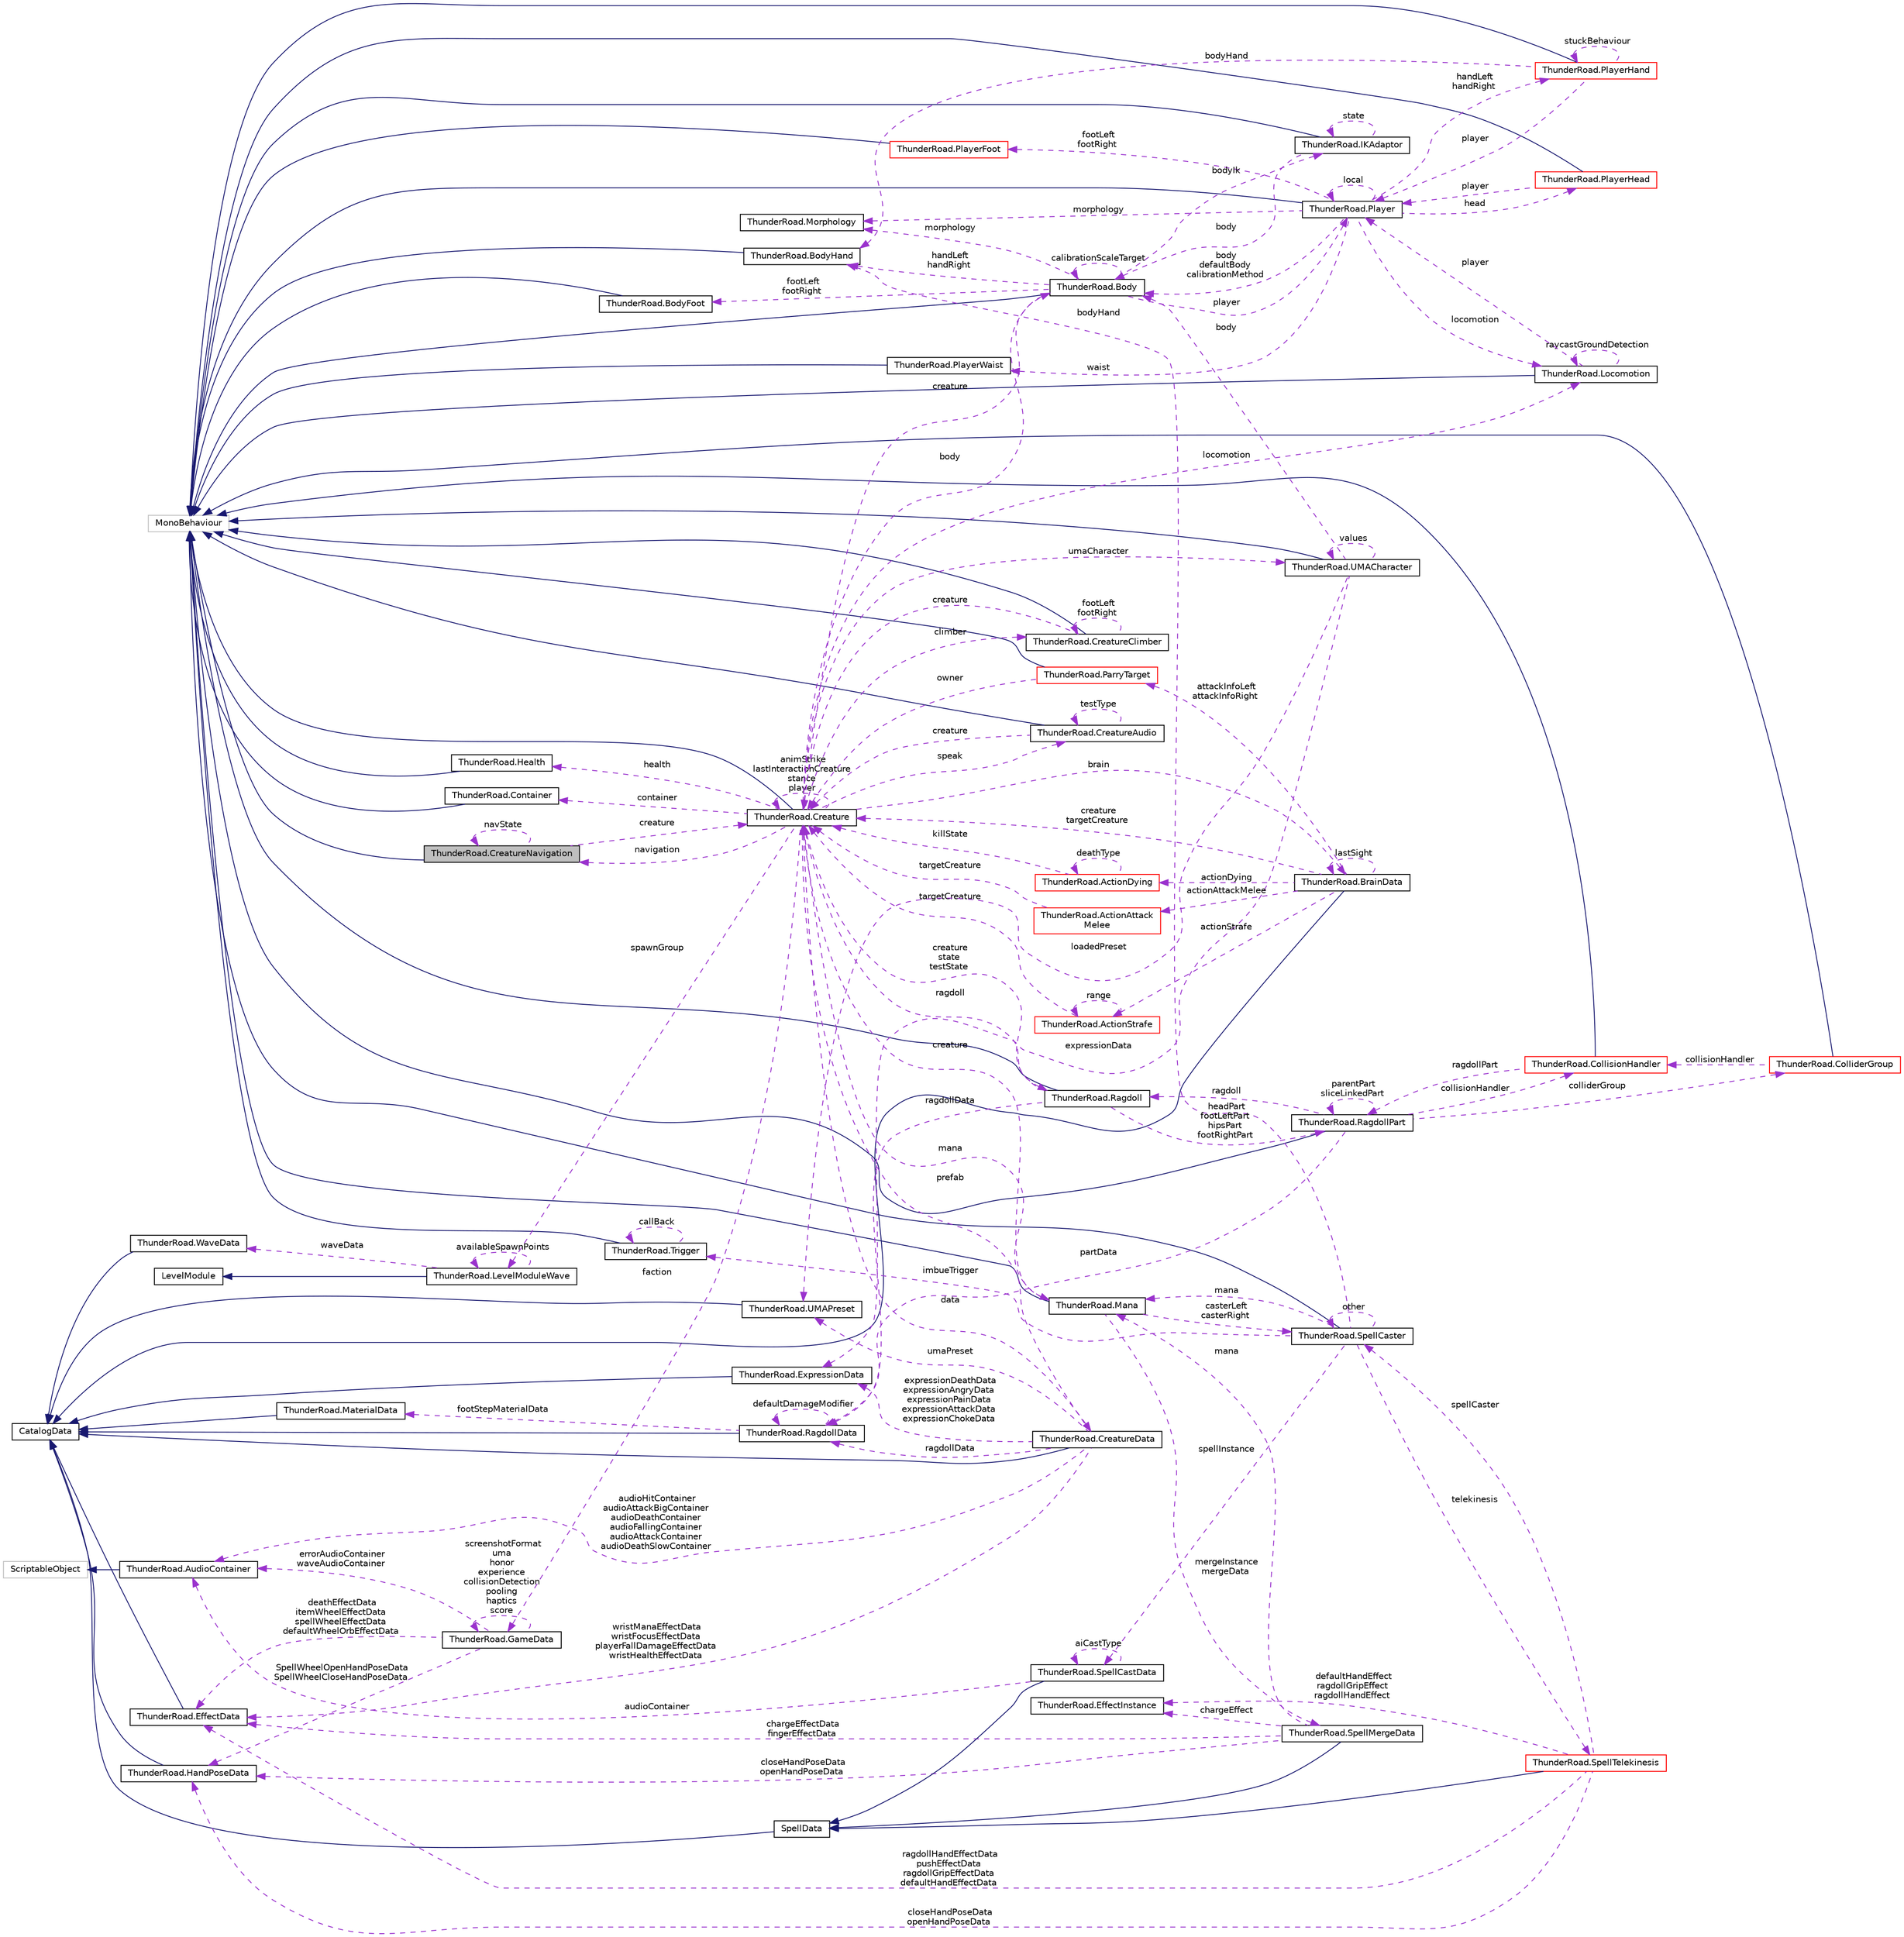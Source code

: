 digraph "ThunderRoad.CreatureNavigation"
{
 // LATEX_PDF_SIZE
  edge [fontname="Helvetica",fontsize="10",labelfontname="Helvetica",labelfontsize="10"];
  node [fontname="Helvetica",fontsize="10",shape=record];
  rankdir="LR";
  Node1 [label="ThunderRoad.CreatureNavigation",height=0.2,width=0.4,color="black", fillcolor="grey75", style="filled", fontcolor="black",tooltip="Class CreatureNavigation. Implements the UnityEngine.MonoBehaviour"];
  Node2 -> Node1 [dir="back",color="midnightblue",fontsize="10",style="solid",fontname="Helvetica"];
  Node2 [label="MonoBehaviour",height=0.2,width=0.4,color="grey75", fillcolor="white", style="filled",tooltip=" "];
  Node3 -> Node1 [dir="back",color="darkorchid3",fontsize="10",style="dashed",label=" creature" ,fontname="Helvetica"];
  Node3 [label="ThunderRoad.Creature",height=0.2,width=0.4,color="black", fillcolor="white", style="filled",URL="$class_thunder_road_1_1_creature.html",tooltip="Class Creature. Implements the UnityEngine.MonoBehaviour"];
  Node2 -> Node3 [dir="back",color="midnightblue",fontsize="10",style="solid",fontname="Helvetica"];
  Node4 -> Node3 [dir="back",color="darkorchid3",fontsize="10",style="dashed",label=" climber" ,fontname="Helvetica"];
  Node4 [label="ThunderRoad.CreatureClimber",height=0.2,width=0.4,color="black", fillcolor="white", style="filled",URL="$class_thunder_road_1_1_creature_climber.html",tooltip="Class CreatureClimber. Implements the UnityEngine.MonoBehaviour"];
  Node2 -> Node4 [dir="back",color="midnightblue",fontsize="10",style="solid",fontname="Helvetica"];
  Node4 -> Node4 [dir="back",color="darkorchid3",fontsize="10",style="dashed",label=" footLeft\nfootRight" ,fontname="Helvetica"];
  Node3 -> Node4 [dir="back",color="darkorchid3",fontsize="10",style="dashed",label=" creature" ,fontname="Helvetica"];
  Node5 -> Node3 [dir="back",color="darkorchid3",fontsize="10",style="dashed",label=" health" ,fontname="Helvetica"];
  Node5 [label="ThunderRoad.Health",height=0.2,width=0.4,color="black", fillcolor="white", style="filled",URL="$class_thunder_road_1_1_health.html",tooltip="Class Health. Implements the UnityEngine.MonoBehaviour"];
  Node2 -> Node5 [dir="back",color="midnightblue",fontsize="10",style="solid",fontname="Helvetica"];
  Node6 -> Node3 [dir="back",color="darkorchid3",fontsize="10",style="dashed",label=" faction" ,fontname="Helvetica"];
  Node6 [label="ThunderRoad.GameData",height=0.2,width=0.4,color="black", fillcolor="white", style="filled",URL="$class_thunder_road_1_1_game_data.html",tooltip="Class GameData."];
  Node6 -> Node6 [dir="back",color="darkorchid3",fontsize="10",style="dashed",label=" screenshotFormat\numa\nhonor\nexperience\ncollisionDetection\npooling\nhaptics\nscore" ,fontname="Helvetica"];
  Node7 -> Node6 [dir="back",color="darkorchid3",fontsize="10",style="dashed",label=" deathEffectData\nitemWheelEffectData\nspellWheelEffectData\ndefaultWheelOrbEffectData" ,fontname="Helvetica"];
  Node7 [label="ThunderRoad.EffectData",height=0.2,width=0.4,color="black", fillcolor="white", style="filled",URL="$class_thunder_road_1_1_effect_data.html",tooltip="Class EffectData. Implements the ThunderRoad.CatalogData"];
  Node8 -> Node7 [dir="back",color="midnightblue",fontsize="10",style="solid",fontname="Helvetica"];
  Node8 [label="CatalogData",height=0.2,width=0.4,color="black", fillcolor="white", style="filled",URL="$class_thunder_road_1_1_catalog_data.html",tooltip="Class CatalogData."];
  Node9 -> Node6 [dir="back",color="darkorchid3",fontsize="10",style="dashed",label=" SpellWheelOpenHandPoseData\nSpellWheelCloseHandPoseData" ,fontname="Helvetica"];
  Node9 [label="ThunderRoad.HandPoseData",height=0.2,width=0.4,color="black", fillcolor="white", style="filled",URL="$class_thunder_road_1_1_hand_pose_data.html",tooltip="Class HandPoseData. Implements the ThunderRoad.CatalogData"];
  Node8 -> Node9 [dir="back",color="midnightblue",fontsize="10",style="solid",fontname="Helvetica"];
  Node10 -> Node6 [dir="back",color="darkorchid3",fontsize="10",style="dashed",label=" errorAudioContainer\nwaveAudioContainer" ,fontname="Helvetica"];
  Node10 [label="ThunderRoad.AudioContainer",height=0.2,width=0.4,color="black", fillcolor="white", style="filled",URL="$class_thunder_road_1_1_audio_container.html",tooltip="Class AudioContainer. Implements the UnityEngine.ScriptableObject"];
  Node11 -> Node10 [dir="back",color="midnightblue",fontsize="10",style="solid",fontname="Helvetica"];
  Node11 [label="ScriptableObject",height=0.2,width=0.4,color="grey75", fillcolor="white", style="filled",tooltip=" "];
  Node12 -> Node3 [dir="back",color="darkorchid3",fontsize="10",style="dashed",label=" spawnGroup" ,fontname="Helvetica"];
  Node12 [label="ThunderRoad.LevelModuleWave",height=0.2,width=0.4,color="black", fillcolor="white", style="filled",URL="$class_thunder_road_1_1_level_module_wave.html",tooltip="Class LevelModuleWave. Implements the ThunderRoad.LevelModule"];
  Node13 -> Node12 [dir="back",color="midnightblue",fontsize="10",style="solid",fontname="Helvetica"];
  Node13 [label="LevelModule",height=0.2,width=0.4,color="black", fillcolor="white", style="filled",URL="$class_thunder_road_1_1_level_module.html",tooltip="Class LevelModule."];
  Node12 -> Node12 [dir="back",color="darkorchid3",fontsize="10",style="dashed",label=" availableSpawnPoints" ,fontname="Helvetica"];
  Node14 -> Node12 [dir="back",color="darkorchid3",fontsize="10",style="dashed",label=" waveData" ,fontname="Helvetica"];
  Node14 [label="ThunderRoad.WaveData",height=0.2,width=0.4,color="black", fillcolor="white", style="filled",URL="$class_thunder_road_1_1_wave_data.html",tooltip="Class WaveData. Implements the ThunderRoad.CatalogData"];
  Node8 -> Node14 [dir="back",color="midnightblue",fontsize="10",style="solid",fontname="Helvetica"];
  Node15 -> Node3 [dir="back",color="darkorchid3",fontsize="10",style="dashed",label=" data" ,fontname="Helvetica"];
  Node15 [label="ThunderRoad.CreatureData",height=0.2,width=0.4,color="black", fillcolor="white", style="filled",URL="$class_thunder_road_1_1_creature_data.html",tooltip="Class CreatureData. Implements the ThunderRoad.CatalogData"];
  Node8 -> Node15 [dir="back",color="midnightblue",fontsize="10",style="solid",fontname="Helvetica"];
  Node16 -> Node15 [dir="back",color="darkorchid3",fontsize="10",style="dashed",label=" ragdollData" ,fontname="Helvetica"];
  Node16 [label="ThunderRoad.RagdollData",height=0.2,width=0.4,color="black", fillcolor="white", style="filled",URL="$class_thunder_road_1_1_ragdoll_data.html",tooltip="Class RagdollData. Implements the ThunderRoad.CatalogData"];
  Node8 -> Node16 [dir="back",color="midnightblue",fontsize="10",style="solid",fontname="Helvetica"];
  Node17 -> Node16 [dir="back",color="darkorchid3",fontsize="10",style="dashed",label=" footStepMaterialData" ,fontname="Helvetica"];
  Node17 [label="ThunderRoad.MaterialData",height=0.2,width=0.4,color="black", fillcolor="white", style="filled",URL="$class_thunder_road_1_1_material_data.html",tooltip="Class MaterialData. Implements the ThunderRoad.CatalogData"];
  Node8 -> Node17 [dir="back",color="midnightblue",fontsize="10",style="solid",fontname="Helvetica"];
  Node16 -> Node16 [dir="back",color="darkorchid3",fontsize="10",style="dashed",label=" defaultDamageModifier" ,fontname="Helvetica"];
  Node7 -> Node15 [dir="back",color="darkorchid3",fontsize="10",style="dashed",label=" wristManaEffectData\nwristFocusEffectData\nplayerFallDamageEffectData\nwristHealthEffectData" ,fontname="Helvetica"];
  Node18 -> Node15 [dir="back",color="darkorchid3",fontsize="10",style="dashed",label=" umaPreset" ,fontname="Helvetica"];
  Node18 [label="ThunderRoad.UMAPreset",height=0.2,width=0.4,color="black", fillcolor="white", style="filled",URL="$class_thunder_road_1_1_u_m_a_preset.html",tooltip="Class UMAPreset. Implements the ThunderRoad.CatalogData"];
  Node8 -> Node18 [dir="back",color="midnightblue",fontsize="10",style="solid",fontname="Helvetica"];
  Node10 -> Node15 [dir="back",color="darkorchid3",fontsize="10",style="dashed",label=" audioHitContainer\naudioAttackBigContainer\naudioDeathContainer\naudioFallingContainer\naudioAttackContainer\naudioDeathSlowContainer" ,fontname="Helvetica"];
  Node19 -> Node15 [dir="back",color="darkorchid3",fontsize="10",style="dashed",label=" expressionDeathData\nexpressionAngryData\nexpressionPainData\nexpressionAttackData\nexpressionChokeData" ,fontname="Helvetica"];
  Node19 [label="ThunderRoad.ExpressionData",height=0.2,width=0.4,color="black", fillcolor="white", style="filled",URL="$class_thunder_road_1_1_expression_data.html",tooltip="Class ExpressionData. Implements the ThunderRoad.CatalogData"];
  Node8 -> Node19 [dir="back",color="midnightblue",fontsize="10",style="solid",fontname="Helvetica"];
  Node3 -> Node15 [dir="back",color="darkorchid3",fontsize="10",style="dashed",label=" prefab" ,fontname="Helvetica"];
  Node20 -> Node3 [dir="back",color="darkorchid3",fontsize="10",style="dashed",label=" locomotion" ,fontname="Helvetica"];
  Node20 [label="ThunderRoad.Locomotion",height=0.2,width=0.4,color="black", fillcolor="white", style="filled",URL="$class_thunder_road_1_1_locomotion.html",tooltip="Class Locomotion. Implements the UnityEngine.MonoBehaviour"];
  Node2 -> Node20 [dir="back",color="midnightblue",fontsize="10",style="solid",fontname="Helvetica"];
  Node21 -> Node20 [dir="back",color="darkorchid3",fontsize="10",style="dashed",label=" player" ,fontname="Helvetica"];
  Node21 [label="ThunderRoad.Player",height=0.2,width=0.4,color="black", fillcolor="white", style="filled",URL="$class_thunder_road_1_1_player.html",tooltip="Class Player. Implements the UnityEngine.MonoBehaviour"];
  Node2 -> Node21 [dir="back",color="midnightblue",fontsize="10",style="solid",fontname="Helvetica"];
  Node22 -> Node21 [dir="back",color="darkorchid3",fontsize="10",style="dashed",label=" footLeft\nfootRight" ,fontname="Helvetica"];
  Node22 [label="ThunderRoad.PlayerFoot",height=0.2,width=0.4,color="red", fillcolor="white", style="filled",URL="$class_thunder_road_1_1_player_foot.html",tooltip="Class PlayerFoot. Implements the UnityEngine.MonoBehaviour"];
  Node2 -> Node22 [dir="back",color="midnightblue",fontsize="10",style="solid",fontname="Helvetica"];
  Node21 -> Node21 [dir="back",color="darkorchid3",fontsize="10",style="dashed",label=" local" ,fontname="Helvetica"];
  Node76 -> Node21 [dir="back",color="darkorchid3",fontsize="10",style="dashed",label=" morphology" ,fontname="Helvetica"];
  Node76 [label="ThunderRoad.Morphology",height=0.2,width=0.4,color="black", fillcolor="white", style="filled",URL="$class_thunder_road_1_1_morphology.html",tooltip="Class Morphology."];
  Node20 -> Node21 [dir="back",color="darkorchid3",fontsize="10",style="dashed",label=" locomotion" ,fontname="Helvetica"];
  Node77 -> Node21 [dir="back",color="darkorchid3",fontsize="10",style="dashed",label=" head" ,fontname="Helvetica"];
  Node77 [label="ThunderRoad.PlayerHead",height=0.2,width=0.4,color="red", fillcolor="white", style="filled",URL="$class_thunder_road_1_1_player_head.html",tooltip="Class PlayerHead. Implements the UnityEngine.MonoBehaviour"];
  Node2 -> Node77 [dir="back",color="midnightblue",fontsize="10",style="solid",fontname="Helvetica"];
  Node21 -> Node77 [dir="back",color="darkorchid3",fontsize="10",style="dashed",label=" player" ,fontname="Helvetica"];
  Node78 -> Node21 [dir="back",color="darkorchid3",fontsize="10",style="dashed",label=" body\ndefaultBody\ncalibrationMethod" ,fontname="Helvetica"];
  Node78 [label="ThunderRoad.Body",height=0.2,width=0.4,color="black", fillcolor="white", style="filled",URL="$class_thunder_road_1_1_body.html",tooltip="Class Body. Implements the UnityEngine.MonoBehaviour"];
  Node2 -> Node78 [dir="back",color="midnightblue",fontsize="10",style="solid",fontname="Helvetica"];
  Node21 -> Node78 [dir="back",color="darkorchid3",fontsize="10",style="dashed",label=" player" ,fontname="Helvetica"];
  Node76 -> Node78 [dir="back",color="darkorchid3",fontsize="10",style="dashed",label=" morphology" ,fontname="Helvetica"];
  Node79 -> Node78 [dir="back",color="darkorchid3",fontsize="10",style="dashed",label=" bodyIk" ,fontname="Helvetica"];
  Node79 [label="ThunderRoad.IKAdaptor",height=0.2,width=0.4,color="black", fillcolor="white", style="filled",URL="$class_thunder_road_1_1_i_k_adaptor.html",tooltip="Class IKAdaptor. Implements the UnityEngine.MonoBehaviour"];
  Node2 -> Node79 [dir="back",color="midnightblue",fontsize="10",style="solid",fontname="Helvetica"];
  Node79 -> Node79 [dir="back",color="darkorchid3",fontsize="10",style="dashed",label=" state" ,fontname="Helvetica"];
  Node78 -> Node79 [dir="back",color="darkorchid3",fontsize="10",style="dashed",label=" body" ,fontname="Helvetica"];
  Node78 -> Node78 [dir="back",color="darkorchid3",fontsize="10",style="dashed",label=" calibrationScaleTarget" ,fontname="Helvetica"];
  Node3 -> Node78 [dir="back",color="darkorchid3",fontsize="10",style="dashed",label=" creature" ,fontname="Helvetica"];
  Node45 -> Node78 [dir="back",color="darkorchid3",fontsize="10",style="dashed",label=" handLeft\nhandRight" ,fontname="Helvetica"];
  Node45 [label="ThunderRoad.BodyHand",height=0.2,width=0.4,color="black", fillcolor="white", style="filled",URL="$class_thunder_road_1_1_body_hand.html",tooltip="Class BodyHand. Implements the UnityEngine.MonoBehaviour"];
  Node2 -> Node45 [dir="back",color="midnightblue",fontsize="10",style="solid",fontname="Helvetica"];
  Node80 -> Node78 [dir="back",color="darkorchid3",fontsize="10",style="dashed",label=" footLeft\nfootRight" ,fontname="Helvetica"];
  Node80 [label="ThunderRoad.BodyFoot",height=0.2,width=0.4,color="black", fillcolor="white", style="filled",URL="$class_thunder_road_1_1_body_foot.html",tooltip="Class BodyFoot. Implements the UnityEngine.MonoBehaviour"];
  Node2 -> Node80 [dir="back",color="midnightblue",fontsize="10",style="solid",fontname="Helvetica"];
  Node81 -> Node21 [dir="back",color="darkorchid3",fontsize="10",style="dashed",label=" waist" ,fontname="Helvetica"];
  Node81 [label="ThunderRoad.PlayerWaist",height=0.2,width=0.4,color="black", fillcolor="white", style="filled",URL="$class_thunder_road_1_1_player_waist.html",tooltip="Class PlayerWaist. Implements the UnityEngine.MonoBehaviour"];
  Node2 -> Node81 [dir="back",color="midnightblue",fontsize="10",style="solid",fontname="Helvetica"];
  Node70 -> Node21 [dir="back",color="darkorchid3",fontsize="10",style="dashed",label=" handLeft\nhandRight" ,fontname="Helvetica"];
  Node70 [label="ThunderRoad.PlayerHand",height=0.2,width=0.4,color="red", fillcolor="white", style="filled",URL="$class_thunder_road_1_1_player_hand.html",tooltip="Class PlayerHand. Implements the UnityEngine.MonoBehaviour"];
  Node2 -> Node70 [dir="back",color="midnightblue",fontsize="10",style="solid",fontname="Helvetica"];
  Node21 -> Node70 [dir="back",color="darkorchid3",fontsize="10",style="dashed",label=" player" ,fontname="Helvetica"];
  Node45 -> Node70 [dir="back",color="darkorchid3",fontsize="10",style="dashed",label=" bodyHand" ,fontname="Helvetica"];
  Node70 -> Node70 [dir="back",color="darkorchid3",fontsize="10",style="dashed",label=" stuckBehaviour" ,fontname="Helvetica"];
  Node20 -> Node20 [dir="back",color="darkorchid3",fontsize="10",style="dashed",label=" raycastGroundDetection" ,fontname="Helvetica"];
  Node49 -> Node3 [dir="back",color="darkorchid3",fontsize="10",style="dashed",label=" ragdoll" ,fontname="Helvetica"];
  Node49 [label="ThunderRoad.Ragdoll",height=0.2,width=0.4,color="black", fillcolor="white", style="filled",URL="$class_thunder_road_1_1_ragdoll.html",tooltip="Class Ragdoll. Implements the UnityEngine.MonoBehaviour"];
  Node2 -> Node49 [dir="back",color="midnightblue",fontsize="10",style="solid",fontname="Helvetica"];
  Node16 -> Node49 [dir="back",color="darkorchid3",fontsize="10",style="dashed",label=" ragdollData" ,fontname="Helvetica"];
  Node50 -> Node49 [dir="back",color="darkorchid3",fontsize="10",style="dashed",label=" headPart\nfootLeftPart\nhipsPart\nfootRightPart" ,fontname="Helvetica"];
  Node50 [label="ThunderRoad.RagdollPart",height=0.2,width=0.4,color="black", fillcolor="white", style="filled",URL="$class_thunder_road_1_1_ragdoll_part.html",tooltip="Class RagdollPart. Implements the UnityEngine.MonoBehaviour"];
  Node2 -> Node50 [dir="back",color="midnightblue",fontsize="10",style="solid",fontname="Helvetica"];
  Node51 -> Node50 [dir="back",color="darkorchid3",fontsize="10",style="dashed",label=" collisionHandler" ,fontname="Helvetica"];
  Node51 [label="ThunderRoad.CollisionHandler",height=0.2,width=0.4,color="red", fillcolor="white", style="filled",URL="$class_thunder_road_1_1_collision_handler.html",tooltip="Class CollisionHandler. Implements the UnityEngine.MonoBehaviour"];
  Node2 -> Node51 [dir="back",color="midnightblue",fontsize="10",style="solid",fontname="Helvetica"];
  Node50 -> Node51 [dir="back",color="darkorchid3",fontsize="10",style="dashed",label=" ragdollPart" ,fontname="Helvetica"];
  Node16 -> Node50 [dir="back",color="darkorchid3",fontsize="10",style="dashed",label=" partData" ,fontname="Helvetica"];
  Node50 -> Node50 [dir="back",color="darkorchid3",fontsize="10",style="dashed",label=" parentPart\nsliceLinkedPart" ,fontname="Helvetica"];
  Node49 -> Node50 [dir="back",color="darkorchid3",fontsize="10",style="dashed",label=" ragdoll" ,fontname="Helvetica"];
  Node53 -> Node50 [dir="back",color="darkorchid3",fontsize="10",style="dashed",label=" colliderGroup" ,fontname="Helvetica"];
  Node53 [label="ThunderRoad.ColliderGroup",height=0.2,width=0.4,color="red", fillcolor="white", style="filled",URL="$class_thunder_road_1_1_collider_group.html",tooltip="Class ColliderGroup. Implements the UnityEngine.MonoBehaviour"];
  Node2 -> Node53 [dir="back",color="midnightblue",fontsize="10",style="solid",fontname="Helvetica"];
  Node51 -> Node53 [dir="back",color="darkorchid3",fontsize="10",style="dashed",label=" collisionHandler" ,fontname="Helvetica"];
  Node3 -> Node49 [dir="back",color="darkorchid3",fontsize="10",style="dashed",label=" creature\nstate\ntestState" ,fontname="Helvetica"];
  Node78 -> Node3 [dir="back",color="darkorchid3",fontsize="10",style="dashed",label=" body" ,fontname="Helvetica"];
  Node82 -> Node3 [dir="back",color="darkorchid3",fontsize="10",style="dashed",label=" speak" ,fontname="Helvetica"];
  Node82 [label="ThunderRoad.CreatureAudio",height=0.2,width=0.4,color="black", fillcolor="white", style="filled",URL="$class_thunder_road_1_1_creature_audio.html",tooltip="Class CreatureAudio. Implements the UnityEngine.MonoBehaviour"];
  Node2 -> Node82 [dir="back",color="midnightblue",fontsize="10",style="solid",fontname="Helvetica"];
  Node82 -> Node82 [dir="back",color="darkorchid3",fontsize="10",style="dashed",label=" testType" ,fontname="Helvetica"];
  Node3 -> Node82 [dir="back",color="darkorchid3",fontsize="10",style="dashed",label=" creature" ,fontname="Helvetica"];
  Node3 -> Node3 [dir="back",color="darkorchid3",fontsize="10",style="dashed",label=" animStrike\nlastInteractionCreature\nstance\nplayer" ,fontname="Helvetica"];
  Node42 -> Node3 [dir="back",color="darkorchid3",fontsize="10",style="dashed",label=" mana" ,fontname="Helvetica"];
  Node42 [label="ThunderRoad.Mana",height=0.2,width=0.4,color="black", fillcolor="white", style="filled",URL="$class_thunder_road_1_1_mana.html",tooltip="Class Mana. Implements the UnityEngine.MonoBehaviour"];
  Node2 -> Node42 [dir="back",color="midnightblue",fontsize="10",style="solid",fontname="Helvetica"];
  Node43 -> Node42 [dir="back",color="darkorchid3",fontsize="10",style="dashed",label=" mergeInstance\nmergeData" ,fontname="Helvetica"];
  Node43 [label="ThunderRoad.SpellMergeData",height=0.2,width=0.4,color="black", fillcolor="white", style="filled",URL="$class_thunder_road_1_1_spell_merge_data.html",tooltip="Class SpellMergeData. Implements the ThunderRoad.SpellData"];
  Node39 -> Node43 [dir="back",color="midnightblue",fontsize="10",style="solid",fontname="Helvetica"];
  Node39 [label="SpellData",height=0.2,width=0.4,color="black", fillcolor="white", style="filled",URL="$class_thunder_road_1_1_spell_data.html",tooltip="Class SpellData. Implements the ThunderRoad.CatalogData"];
  Node8 -> Node39 [dir="back",color="midnightblue",fontsize="10",style="solid",fontname="Helvetica"];
  Node7 -> Node43 [dir="back",color="darkorchid3",fontsize="10",style="dashed",label=" chargeEffectData\nfingerEffectData" ,fontname="Helvetica"];
  Node9 -> Node43 [dir="back",color="darkorchid3",fontsize="10",style="dashed",label=" closeHandPoseData\nopenHandPoseData" ,fontname="Helvetica"];
  Node42 -> Node43 [dir="back",color="darkorchid3",fontsize="10",style="dashed",label=" mana" ,fontname="Helvetica"];
  Node40 -> Node43 [dir="back",color="darkorchid3",fontsize="10",style="dashed",label=" chargeEffect" ,fontname="Helvetica"];
  Node40 [label="ThunderRoad.EffectInstance",height=0.2,width=0.4,color="black", fillcolor="white", style="filled",URL="$class_thunder_road_1_1_effect_instance.html",tooltip="Class EffectInstance."];
  Node37 -> Node42 [dir="back",color="darkorchid3",fontsize="10",style="dashed",label=" casterLeft\ncasterRight" ,fontname="Helvetica"];
  Node37 [label="ThunderRoad.SpellCaster",height=0.2,width=0.4,color="black", fillcolor="white", style="filled",URL="$class_thunder_road_1_1_spell_caster.html",tooltip="Class SpellCaster. Implements the UnityEngine.MonoBehaviour"];
  Node2 -> Node37 [dir="back",color="midnightblue",fontsize="10",style="solid",fontname="Helvetica"];
  Node38 -> Node37 [dir="back",color="darkorchid3",fontsize="10",style="dashed",label=" telekinesis" ,fontname="Helvetica"];
  Node38 [label="ThunderRoad.SpellTelekinesis",height=0.2,width=0.4,color="red", fillcolor="white", style="filled",URL="$class_thunder_road_1_1_spell_telekinesis.html",tooltip="Class SpellTelekinesis. Implements the ThunderRoad.SpellData"];
  Node39 -> Node38 [dir="back",color="midnightblue",fontsize="10",style="solid",fontname="Helvetica"];
  Node7 -> Node38 [dir="back",color="darkorchid3",fontsize="10",style="dashed",label=" ragdollHandEffectData\npushEffectData\nragdollGripEffectData\ndefaultHandEffectData" ,fontname="Helvetica"];
  Node9 -> Node38 [dir="back",color="darkorchid3",fontsize="10",style="dashed",label=" closeHandPoseData\nopenHandPoseData" ,fontname="Helvetica"];
  Node37 -> Node38 [dir="back",color="darkorchid3",fontsize="10",style="dashed",label=" spellCaster" ,fontname="Helvetica"];
  Node40 -> Node38 [dir="back",color="darkorchid3",fontsize="10",style="dashed",label=" defaultHandEffect\nragdollGripEffect\nragdollHandEffect" ,fontname="Helvetica"];
  Node37 -> Node37 [dir="back",color="darkorchid3",fontsize="10",style="dashed",label=" other" ,fontname="Helvetica"];
  Node41 -> Node37 [dir="back",color="darkorchid3",fontsize="10",style="dashed",label=" spellInstance" ,fontname="Helvetica"];
  Node41 [label="ThunderRoad.SpellCastData",height=0.2,width=0.4,color="black", fillcolor="white", style="filled",URL="$class_thunder_road_1_1_spell_cast_data.html",tooltip="Class SpellCastData. Implements the ThunderRoad.SpellData"];
  Node39 -> Node41 [dir="back",color="midnightblue",fontsize="10",style="solid",fontname="Helvetica"];
  Node10 -> Node41 [dir="back",color="darkorchid3",fontsize="10",style="dashed",label=" audioContainer" ,fontname="Helvetica"];
  Node41 -> Node41 [dir="back",color="darkorchid3",fontsize="10",style="dashed",label=" aiCastType" ,fontname="Helvetica"];
  Node42 -> Node37 [dir="back",color="darkorchid3",fontsize="10",style="dashed",label=" mana" ,fontname="Helvetica"];
  Node44 -> Node37 [dir="back",color="darkorchid3",fontsize="10",style="dashed",label=" imbueTrigger" ,fontname="Helvetica"];
  Node44 [label="ThunderRoad.Trigger",height=0.2,width=0.4,color="black", fillcolor="white", style="filled",URL="$class_thunder_road_1_1_trigger.html",tooltip="Class Trigger. Implements the UnityEngine.MonoBehaviour"];
  Node2 -> Node44 [dir="back",color="midnightblue",fontsize="10",style="solid",fontname="Helvetica"];
  Node44 -> Node44 [dir="back",color="darkorchid3",fontsize="10",style="dashed",label=" callBack" ,fontname="Helvetica"];
  Node45 -> Node37 [dir="back",color="darkorchid3",fontsize="10",style="dashed",label=" bodyHand" ,fontname="Helvetica"];
  Node3 -> Node42 [dir="back",color="darkorchid3",fontsize="10",style="dashed",label=" creature" ,fontname="Helvetica"];
  Node83 -> Node3 [dir="back",color="darkorchid3",fontsize="10",style="dashed",label=" umaCharacter" ,fontname="Helvetica"];
  Node83 [label="ThunderRoad.UMACharacter",height=0.2,width=0.4,color="black", fillcolor="white", style="filled",URL="$class_thunder_road_1_1_u_m_a_character.html",tooltip="Class UMACharacter. Implements the UnityEngine.MonoBehaviour"];
  Node2 -> Node83 [dir="back",color="midnightblue",fontsize="10",style="solid",fontname="Helvetica"];
  Node18 -> Node83 [dir="back",color="darkorchid3",fontsize="10",style="dashed",label=" loadedPreset" ,fontname="Helvetica"];
  Node78 -> Node83 [dir="back",color="darkorchid3",fontsize="10",style="dashed",label=" body" ,fontname="Helvetica"];
  Node19 -> Node83 [dir="back",color="darkorchid3",fontsize="10",style="dashed",label=" expressionData" ,fontname="Helvetica"];
  Node83 -> Node83 [dir="back",color="darkorchid3",fontsize="10",style="dashed",label=" values" ,fontname="Helvetica"];
  Node84 -> Node3 [dir="back",color="darkorchid3",fontsize="10",style="dashed",label=" container" ,fontname="Helvetica"];
  Node84 [label="ThunderRoad.Container",height=0.2,width=0.4,color="black", fillcolor="white", style="filled",URL="$class_thunder_road_1_1_container.html",tooltip="Class Container. Implements the UnityEngine.MonoBehaviour"];
  Node2 -> Node84 [dir="back",color="midnightblue",fontsize="10",style="solid",fontname="Helvetica"];
  Node85 -> Node3 [dir="back",color="darkorchid3",fontsize="10",style="dashed",label=" brain" ,fontname="Helvetica"];
  Node85 [label="ThunderRoad.BrainData",height=0.2,width=0.4,color="black", fillcolor="white", style="filled",URL="$class_thunder_road_1_1_brain_data.html",tooltip="Class BrainData. Implements the ThunderRoad.CatalogData"];
  Node8 -> Node85 [dir="back",color="midnightblue",fontsize="10",style="solid",fontname="Helvetica"];
  Node86 -> Node85 [dir="back",color="darkorchid3",fontsize="10",style="dashed",label=" actionDying" ,fontname="Helvetica"];
  Node86 [label="ThunderRoad.ActionDying",height=0.2,width=0.4,color="red", fillcolor="white", style="filled",URL="$class_thunder_road_1_1_action_dying.html",tooltip="Class ActionDying. Implements the ThunderRoad.Action"];
  Node86 -> Node86 [dir="back",color="darkorchid3",fontsize="10",style="dashed",label=" deathType" ,fontname="Helvetica"];
  Node3 -> Node86 [dir="back",color="darkorchid3",fontsize="10",style="dashed",label=" killState" ,fontname="Helvetica"];
  Node89 -> Node85 [dir="back",color="darkorchid3",fontsize="10",style="dashed",label=" attackInfoLeft\nattackInfoRight" ,fontname="Helvetica"];
  Node89 [label="ThunderRoad.ParryTarget",height=0.2,width=0.4,color="red", fillcolor="white", style="filled",URL="$class_thunder_road_1_1_parry_target.html",tooltip="Class ParryTarget. Implements the UnityEngine.MonoBehaviour"];
  Node2 -> Node89 [dir="back",color="midnightblue",fontsize="10",style="solid",fontname="Helvetica"];
  Node3 -> Node89 [dir="back",color="darkorchid3",fontsize="10",style="dashed",label=" owner" ,fontname="Helvetica"];
  Node91 -> Node85 [dir="back",color="darkorchid3",fontsize="10",style="dashed",label=" actionAttackMelee" ,fontname="Helvetica"];
  Node91 [label="ThunderRoad.ActionAttack\lMelee",height=0.2,width=0.4,color="red", fillcolor="white", style="filled",URL="$class_thunder_road_1_1_action_attack_melee.html",tooltip="Class ActionAttackMelee. Implements the ThunderRoad.Action"];
  Node3 -> Node91 [dir="back",color="darkorchid3",fontsize="10",style="dashed",label=" targetCreature" ,fontname="Helvetica"];
  Node3 -> Node85 [dir="back",color="darkorchid3",fontsize="10",style="dashed",label=" creature\ntargetCreature" ,fontname="Helvetica"];
  Node85 -> Node85 [dir="back",color="darkorchid3",fontsize="10",style="dashed",label=" lastSight" ,fontname="Helvetica"];
  Node92 -> Node85 [dir="back",color="darkorchid3",fontsize="10",style="dashed",label=" actionStrafe" ,fontname="Helvetica"];
  Node92 [label="ThunderRoad.ActionStrafe",height=0.2,width=0.4,color="red", fillcolor="white", style="filled",URL="$class_thunder_road_1_1_action_strafe.html",tooltip="Class ActionStrafe. Implements the ThunderRoad.Action"];
  Node3 -> Node92 [dir="back",color="darkorchid3",fontsize="10",style="dashed",label=" targetCreature" ,fontname="Helvetica"];
  Node92 -> Node92 [dir="back",color="darkorchid3",fontsize="10",style="dashed",label=" range" ,fontname="Helvetica"];
  Node1 -> Node3 [dir="back",color="darkorchid3",fontsize="10",style="dashed",label=" navigation" ,fontname="Helvetica"];
  Node1 -> Node1 [dir="back",color="darkorchid3",fontsize="10",style="dashed",label=" navState" ,fontname="Helvetica"];
}
